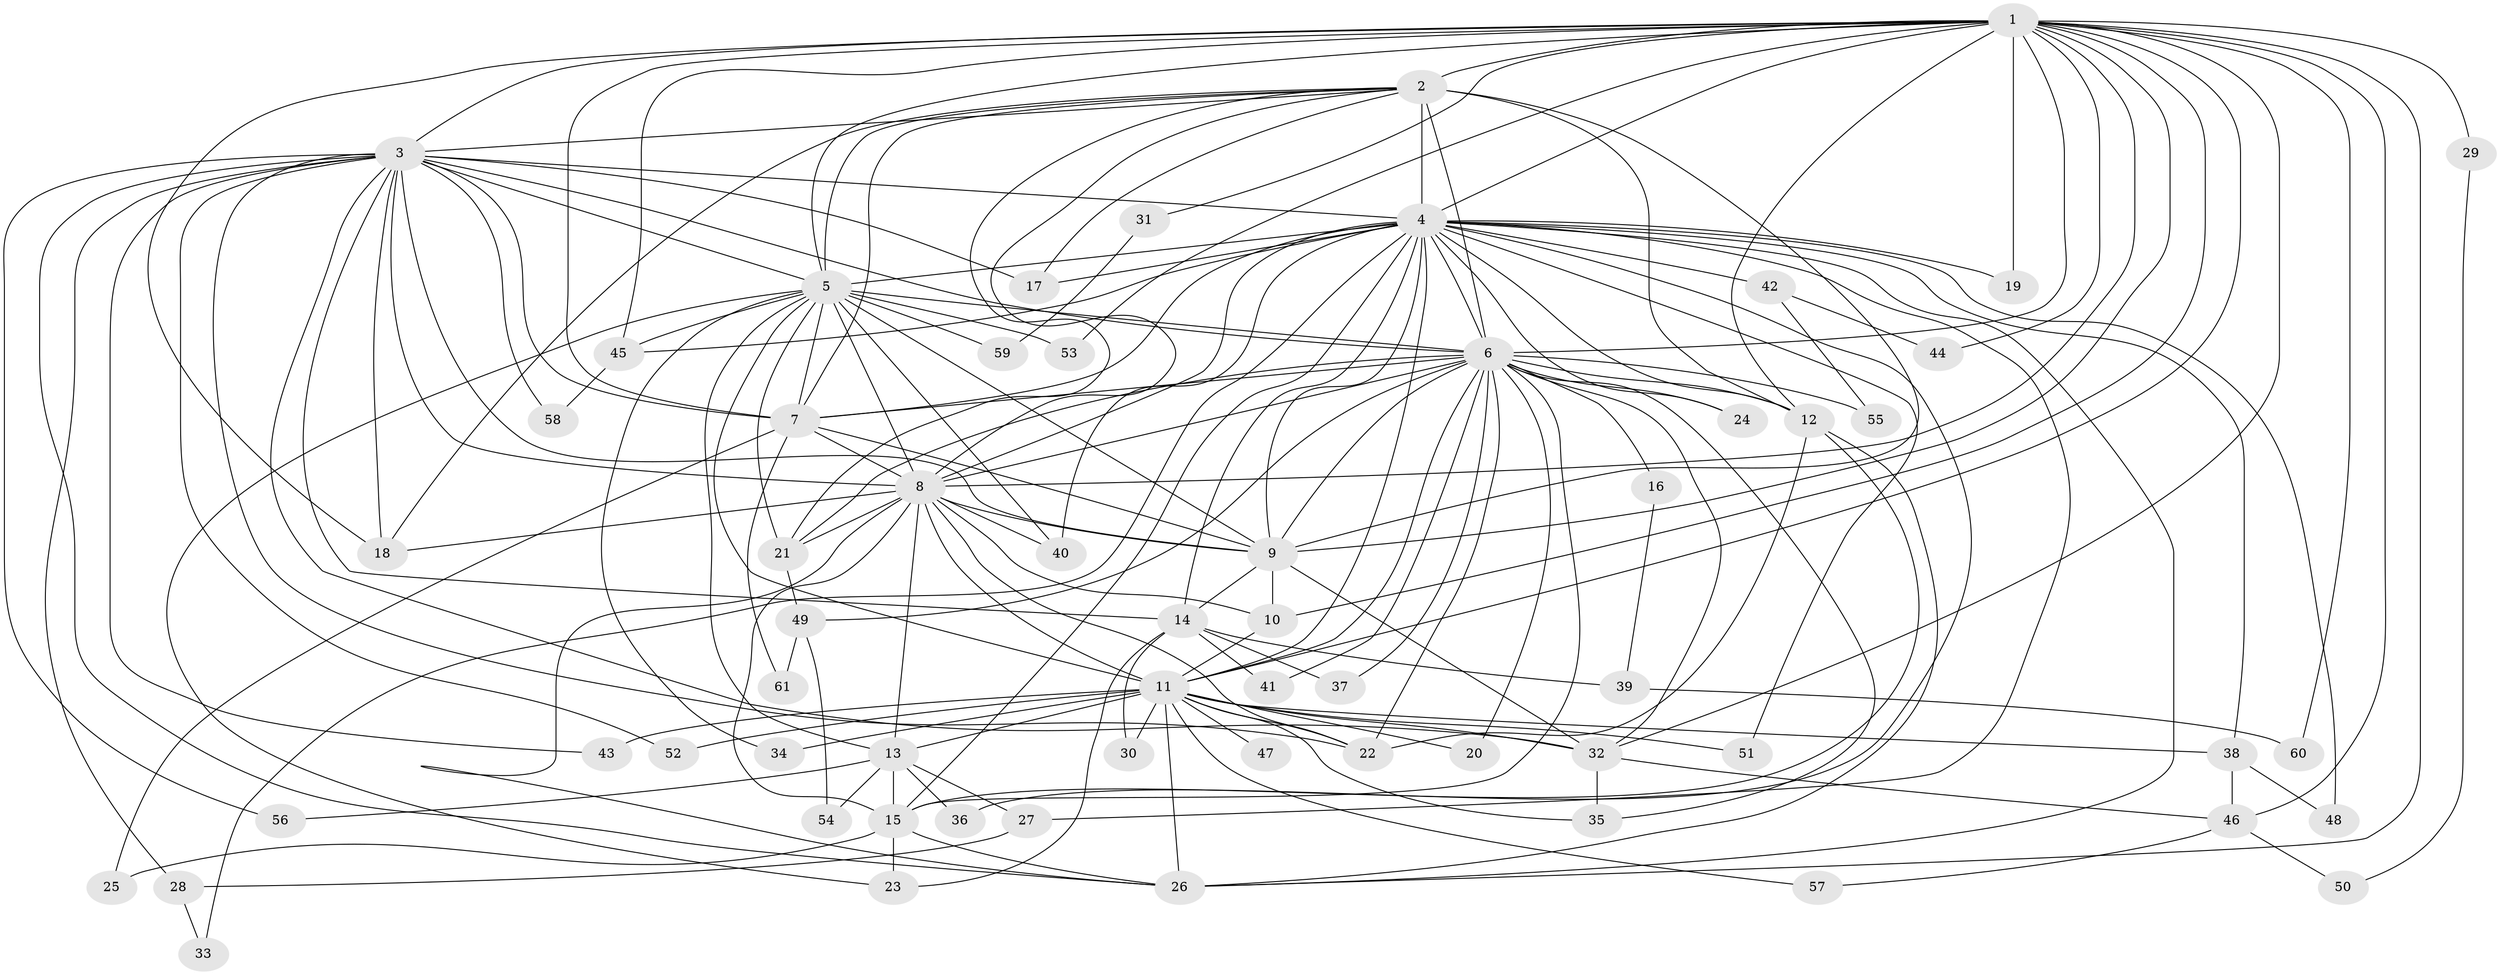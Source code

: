 // original degree distribution, {27: 0.008264462809917356, 20: 0.008264462809917356, 22: 0.008264462809917356, 18: 0.008264462809917356, 26: 0.008264462809917356, 21: 0.01652892561983471, 30: 0.008264462809917356, 13: 0.008264462809917356, 31: 0.008264462809917356, 4: 0.08264462809917356, 2: 0.5537190082644629, 7: 0.024793388429752067, 9: 0.008264462809917356, 8: 0.008264462809917356, 3: 0.21487603305785125, 5: 0.024793388429752067}
// Generated by graph-tools (version 1.1) at 2025/49/03/04/25 22:49:27]
// undirected, 61 vertices, 168 edges
graph export_dot {
  node [color=gray90,style=filled];
  1;
  2;
  3;
  4;
  5;
  6;
  7;
  8;
  9;
  10;
  11;
  12;
  13;
  14;
  15;
  16;
  17;
  18;
  19;
  20;
  21;
  22;
  23;
  24;
  25;
  26;
  27;
  28;
  29;
  30;
  31;
  32;
  33;
  34;
  35;
  36;
  37;
  38;
  39;
  40;
  41;
  42;
  43;
  44;
  45;
  46;
  47;
  48;
  49;
  50;
  51;
  52;
  53;
  54;
  55;
  56;
  57;
  58;
  59;
  60;
  61;
  1 -- 2 [weight=1.0];
  1 -- 3 [weight=1.0];
  1 -- 4 [weight=3.0];
  1 -- 5 [weight=1.0];
  1 -- 6 [weight=2.0];
  1 -- 7 [weight=2.0];
  1 -- 8 [weight=1.0];
  1 -- 9 [weight=1.0];
  1 -- 10 [weight=1.0];
  1 -- 11 [weight=1.0];
  1 -- 12 [weight=1.0];
  1 -- 18 [weight=1.0];
  1 -- 19 [weight=1.0];
  1 -- 26 [weight=1.0];
  1 -- 29 [weight=1.0];
  1 -- 31 [weight=1.0];
  1 -- 32 [weight=2.0];
  1 -- 44 [weight=1.0];
  1 -- 45 [weight=1.0];
  1 -- 46 [weight=1.0];
  1 -- 53 [weight=1.0];
  1 -- 60 [weight=1.0];
  2 -- 3 [weight=1.0];
  2 -- 4 [weight=3.0];
  2 -- 5 [weight=1.0];
  2 -- 6 [weight=2.0];
  2 -- 7 [weight=1.0];
  2 -- 8 [weight=1.0];
  2 -- 9 [weight=1.0];
  2 -- 12 [weight=7.0];
  2 -- 17 [weight=1.0];
  2 -- 18 [weight=1.0];
  2 -- 21 [weight=1.0];
  3 -- 4 [weight=2.0];
  3 -- 5 [weight=2.0];
  3 -- 6 [weight=1.0];
  3 -- 7 [weight=1.0];
  3 -- 8 [weight=1.0];
  3 -- 9 [weight=1.0];
  3 -- 14 [weight=2.0];
  3 -- 17 [weight=1.0];
  3 -- 18 [weight=1.0];
  3 -- 22 [weight=1.0];
  3 -- 26 [weight=1.0];
  3 -- 28 [weight=1.0];
  3 -- 32 [weight=1.0];
  3 -- 43 [weight=1.0];
  3 -- 52 [weight=1.0];
  3 -- 56 [weight=1.0];
  3 -- 58 [weight=1.0];
  4 -- 5 [weight=2.0];
  4 -- 6 [weight=2.0];
  4 -- 7 [weight=2.0];
  4 -- 8 [weight=3.0];
  4 -- 9 [weight=2.0];
  4 -- 11 [weight=2.0];
  4 -- 12 [weight=1.0];
  4 -- 14 [weight=1.0];
  4 -- 15 [weight=1.0];
  4 -- 17 [weight=1.0];
  4 -- 19 [weight=1.0];
  4 -- 24 [weight=1.0];
  4 -- 26 [weight=1.0];
  4 -- 27 [weight=1.0];
  4 -- 33 [weight=1.0];
  4 -- 36 [weight=1.0];
  4 -- 38 [weight=2.0];
  4 -- 40 [weight=1.0];
  4 -- 42 [weight=1.0];
  4 -- 45 [weight=2.0];
  4 -- 48 [weight=1.0];
  4 -- 51 [weight=1.0];
  5 -- 6 [weight=3.0];
  5 -- 7 [weight=1.0];
  5 -- 8 [weight=2.0];
  5 -- 9 [weight=1.0];
  5 -- 11 [weight=1.0];
  5 -- 13 [weight=1.0];
  5 -- 21 [weight=1.0];
  5 -- 23 [weight=1.0];
  5 -- 34 [weight=1.0];
  5 -- 40 [weight=1.0];
  5 -- 45 [weight=1.0];
  5 -- 53 [weight=1.0];
  5 -- 59 [weight=1.0];
  6 -- 7 [weight=1.0];
  6 -- 8 [weight=1.0];
  6 -- 9 [weight=1.0];
  6 -- 11 [weight=1.0];
  6 -- 12 [weight=1.0];
  6 -- 15 [weight=2.0];
  6 -- 16 [weight=1.0];
  6 -- 20 [weight=1.0];
  6 -- 21 [weight=1.0];
  6 -- 22 [weight=1.0];
  6 -- 24 [weight=1.0];
  6 -- 32 [weight=2.0];
  6 -- 35 [weight=1.0];
  6 -- 37 [weight=1.0];
  6 -- 41 [weight=1.0];
  6 -- 49 [weight=1.0];
  6 -- 55 [weight=1.0];
  7 -- 8 [weight=2.0];
  7 -- 9 [weight=2.0];
  7 -- 25 [weight=1.0];
  7 -- 61 [weight=1.0];
  8 -- 9 [weight=1.0];
  8 -- 10 [weight=1.0];
  8 -- 11 [weight=11.0];
  8 -- 13 [weight=1.0];
  8 -- 15 [weight=1.0];
  8 -- 18 [weight=1.0];
  8 -- 21 [weight=1.0];
  8 -- 22 [weight=1.0];
  8 -- 26 [weight=1.0];
  8 -- 40 [weight=1.0];
  9 -- 10 [weight=2.0];
  9 -- 14 [weight=1.0];
  9 -- 32 [weight=8.0];
  10 -- 11 [weight=1.0];
  11 -- 13 [weight=2.0];
  11 -- 20 [weight=1.0];
  11 -- 22 [weight=1.0];
  11 -- 26 [weight=1.0];
  11 -- 30 [weight=1.0];
  11 -- 32 [weight=2.0];
  11 -- 34 [weight=1.0];
  11 -- 35 [weight=1.0];
  11 -- 38 [weight=1.0];
  11 -- 43 [weight=1.0];
  11 -- 47 [weight=2.0];
  11 -- 51 [weight=1.0];
  11 -- 52 [weight=1.0];
  11 -- 57 [weight=1.0];
  12 -- 15 [weight=1.0];
  12 -- 22 [weight=1.0];
  12 -- 26 [weight=1.0];
  13 -- 15 [weight=1.0];
  13 -- 27 [weight=1.0];
  13 -- 36 [weight=1.0];
  13 -- 54 [weight=1.0];
  13 -- 56 [weight=1.0];
  14 -- 23 [weight=1.0];
  14 -- 30 [weight=1.0];
  14 -- 37 [weight=1.0];
  14 -- 39 [weight=1.0];
  14 -- 41 [weight=1.0];
  15 -- 23 [weight=1.0];
  15 -- 25 [weight=1.0];
  15 -- 26 [weight=1.0];
  16 -- 39 [weight=1.0];
  21 -- 49 [weight=1.0];
  27 -- 28 [weight=1.0];
  28 -- 33 [weight=1.0];
  29 -- 50 [weight=1.0];
  31 -- 59 [weight=1.0];
  32 -- 35 [weight=1.0];
  32 -- 46 [weight=1.0];
  38 -- 46 [weight=1.0];
  38 -- 48 [weight=1.0];
  39 -- 60 [weight=1.0];
  42 -- 44 [weight=1.0];
  42 -- 55 [weight=1.0];
  45 -- 58 [weight=1.0];
  46 -- 50 [weight=1.0];
  46 -- 57 [weight=1.0];
  49 -- 54 [weight=1.0];
  49 -- 61 [weight=1.0];
}
